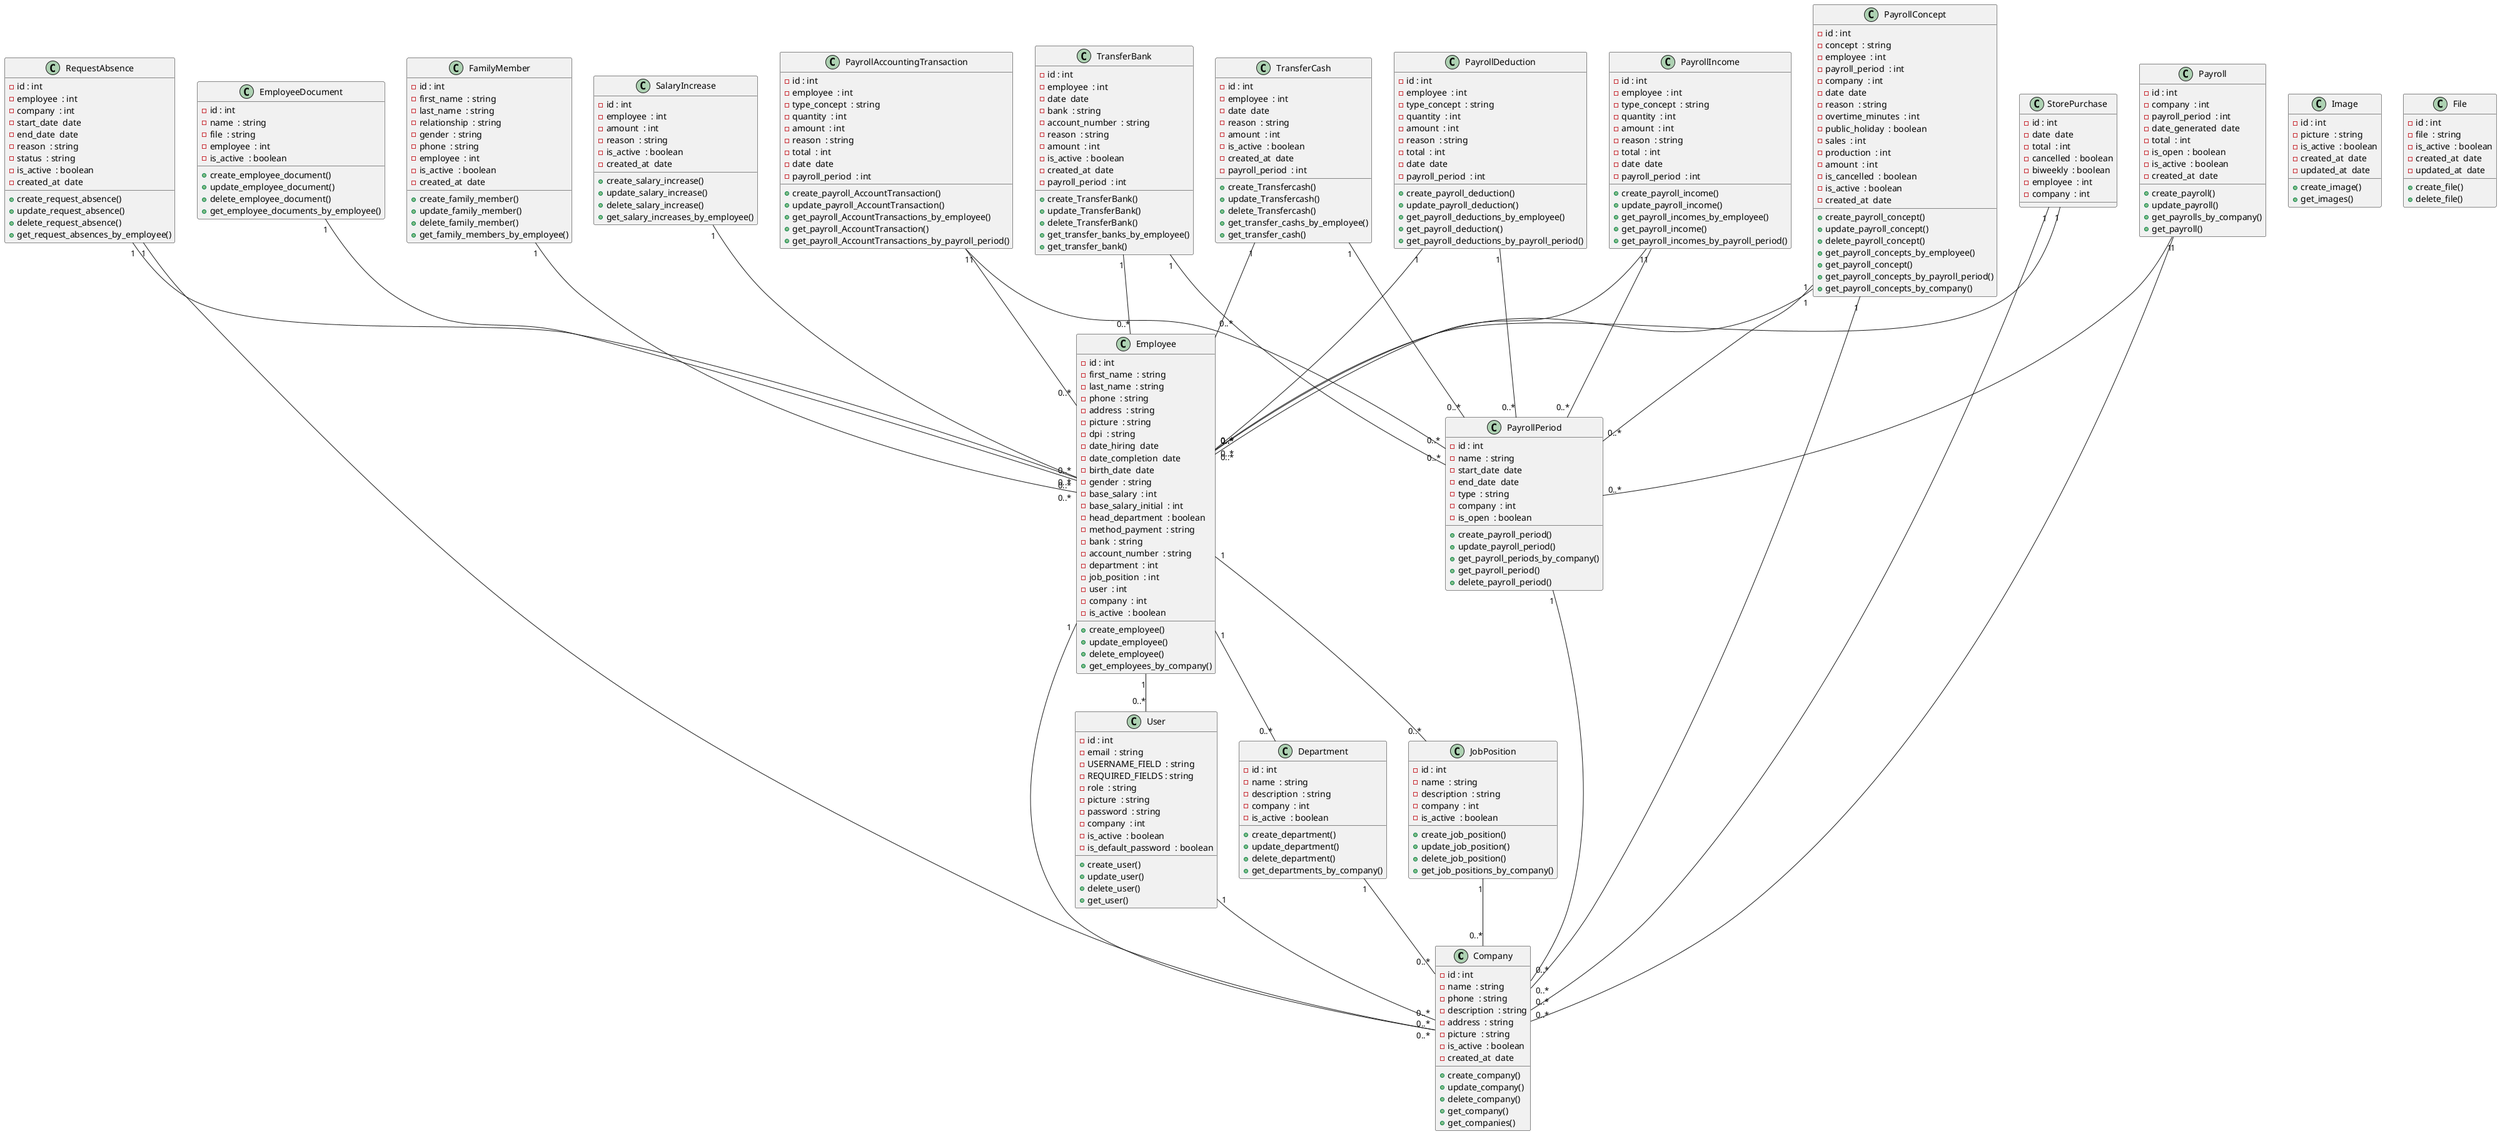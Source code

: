 @startuml payroll-platform
class Company{
    - id : int
    - name  : string
    - phone  : string
    - description  : string
    - address  : string
    - picture  : string
    - is_active  : boolean
    - created_at  date
    + create_company()
    + update_company()
    + delete_company()
    + get_company()
    + get_companies()
}

class User{
    - id : int
    - email  : string
    - USERNAME_FIELD  : string
    - REQUIRED_FIELDS : string
    - role  : string
    - picture  : string
    - password  : string
    - company  : int
    - is_active  : boolean
    - is_default_password  : boolean
    + create_user()
    + update_user()
    + delete_user()
    + get_user()
}

User "1" -- "0..*" Company

class Department{
    - id : int
    - name  : string
    - description  : string
    - company  : int
    - is_active  : boolean
    + create_department()
    + update_department()
    + delete_department()
    + get_departments_by_company()
}

Department "1" -- "0..*" Company

class JobPosition{
    - id : int
    - name  : string
    - description  : string
    - company  : int
    - is_active  : boolean
    + create_job_position()
    + update_job_position()
    + delete_job_position()
    + get_job_positions_by_company()
}

JobPosition "1" -- "0..*" Company

class Employee{
    - id : int
    - first_name  : string
    - last_name  : string
    - phone  : string
    - address  : string
    - picture  : string
    - dpi  : string
    - date_hiring  date
    - date_completion  date
    - birth_date  date
    - gender  : string
    - base_salary  : int
    - base_salary_initial  : int
    - head_department  : boolean
    - method_payment  : string
    - bank  : string
    - account_number  : string
    - department  : int
    - job_position  : int
    - user  : int
    - company  : int
    - is_active  : boolean
    + create_employee()
    + update_employee()
    + delete_employee()
    + get_employees_by_company()
}

Employee "1" -- "0..*" Company
Employee "1" -- "0..*" Department
Employee "1" -- "0..*" JobPosition
Employee "1" -- "0..*" User


class EmployeeDocument{
    - id : int
    - name  : string
    - file  : string
    - employee  : int
    - is_active  : boolean
    + create_employee_document()
    + update_employee_document()
    + delete_employee_document()
    + get_employee_documents_by_employee()
}


EmployeeDocument "1" -- "0..*" Employee

class FamilyMember{
    - id : int
    - first_name  : string
    - last_name  : string
    - relationship  : string
    -  gender  : string
    - phone  : string
    - employee  : int
    - is_active  : boolean
    - created_at  date

    + create_family_member()
    + update_family_member()
    + delete_family_member()
    + get_family_members_by_employee()
}

FamilyMember "1" -- "0..*" Employee

class SalaryIncrease{
    - id : int
    - employee  : int
    - amount  : int
    - reason  : string
    - is_active  : boolean
    - created_at  date
    + create_salary_increase()
    + update_salary_increase()
    + delete_salary_increase()
    + get_salary_increases_by_employee()
}

SalaryIncrease "1" -- "0..*" Employee

class RequestAbsence{
    - id : int
    - employee  : int
    - company  : int
    - start_date  date
    - end_date  date
    - reason  : string
    - status  : string
    - is_active  : boolean
    - created_at  date
    + create_request_absence()
    + update_request_absence()
    + delete_request_absence()
    + get_request_absences_by_employee()
} 

RequestAbsence "1" -- "0..*" Employee
RequestAbsence "1" -- "0..*" Company


class Image{
    - id : int
    - picture  : string
    - is_active  : boolean
    - created_at  date
    - updated_at  date
    + create_image()
    + get_images()
}

    

class File{
    - id : int
    - file  : string
    - is_active  : boolean
    - created_at  date
    - updated_at  date
    + create_file()
    + delete_file()
}


class PayrollPeriod{
    - id : int
    - name  : string
    - start_date  date
    - end_date  date
    - type  : string
    - company  : int
    - is_open  : boolean
    + create_payroll_period()
    + update_payroll_period()
    + get_payroll_periods_by_company()
    + get_payroll_period()
    + delete_payroll_period()
}

PayrollPeriod "1" -- "0..*" Company

class Payroll{
    - id : int
    - company  : int
    - payroll_period  : int
    - date_generated  date
    - total  : int
    - is_open  : boolean
    - is_active  : boolean
    - created_at  date
    + create_payroll()
    + update_payroll()
    + get_payrolls_by_company()
    + get_payroll()
}

Payroll "1" -- "0..*" Company
Payroll "1" -- "0..*" PayrollPeriod

class PayrollDeduction{
    - id : int
    - employee  : int
    - type_concept  : string
    - quantity  : int
    - amount  : int
    - reason  : string
    - total  : int
    - date  date
    - payroll_period  : int
    + create_payroll_deduction()
    + update_payroll_deduction()
    + get_payroll_deductions_by_employee()
    + get_payroll_deduction()
    + get_payroll_deductions_by_payroll_period()
}

PayrollDeduction "1" -- "0..*" Employee
PayrollDeduction "1" -- "0..*" PayrollPeriod

class PayrollIncome{
    - id : int
    - employee  : int
    - type_concept  : string
    - quantity  : int
    - amount  : int
    - reason  : string
    - total  : int
    - date  date
    - payroll_period  : int
    + create_payroll_income()
    + update_payroll_income()
    + get_payroll_incomes_by_employee()
    + get_payroll_income()
    + get_payroll_incomes_by_payroll_period()
}

PayrollIncome "1" -- "0..*" Employee
PayrollIncome "1" -- "0..*" PayrollPeriod

class PayrollAccountingTransaction{
    - id : int
    - employee  : int
    - type_concept  : string
    - quantity  : int
    - amount  : int
    - reason  : string
    - total  : int
    - date  date
    - payroll_period  : int
    + create_payroll_AccountTransaction()
    + update_payroll_AccountTransaction()
    + get_payroll_AccountTransactions_by_employee()
    + get_payroll_AccountTransaction()
    + get_payroll_AccountTransactions_by_payroll_period()

}

PayrollAccountingTransaction "1" -- "0..*" Employee
PayrollAccountingTransaction "1" -- "0..*" PayrollPeriod

class TransferBank{
    - id : int
    - employee  : int
    - date  date
    - bank  : string
    - account_number  : string
    - reason  : string
    - amount  : int
    - is_active  : boolean
    - created_at  date
    - payroll_period  : int
    + create_TransferBank()
    + update_TransferBank()
    + delete_TransferBank()
    + get_transfer_banks_by_employee()
    + get_transfer_bank()
}


TransferBank "1" -- "0..*" Employee
TransferBank "1" -- "0..*" PayrollPeriod

class TransferCash{
    - id : int
    - employee  : int
    - date  date
    - reason  : string
    - amount  : int
    - is_active  : boolean
    - created_at  date
    - payroll_period  : int
    + create_Transfercash()
    + update_Transfercash()
    + delete_Transfercash()
    + get_transfer_cashs_by_employee()
    + get_transfer_cash()
}

TransferCash "1" -- "0..*" Employee
TransferCash "1" -- "0..*" PayrollPeriod

class PayrollConcept{
    - id : int
    - concept  : string
    - employee  : int
    - payroll_period  : int
    - company  : int
    - date  date
    - reason  : string
    - overtime_minutes  : int
    - public_holiday  : boolean
    - sales  : int
    - production  : int
    - amount  : int
    - is_cancelled  : boolean
    - is_active  : boolean
    - created_at  date
    + create_payroll_concept()
    + update_payroll_concept()
    + delete_payroll_concept()
    + get_payroll_concepts_by_employee()
    + get_payroll_concept()
    + get_payroll_concepts_by_payroll_period()
    + get_payroll_concepts_by_company()

}

PayrollConcept "1" -- "0..*" Employee
PayrollConcept "1" -- "0..*" PayrollPeriod
PayrollConcept "1" -- "0..*" Company

class StorePurchase{
  - id : int
  - date  date
  - total  : int
  - cancelled  : boolean
  - biweekly  : boolean
  - employee  : int
  - company  : int
}

StorePurchase "1" -- "0..*" Employee
StorePurchase "1" -- "0..*" Company

@enduml